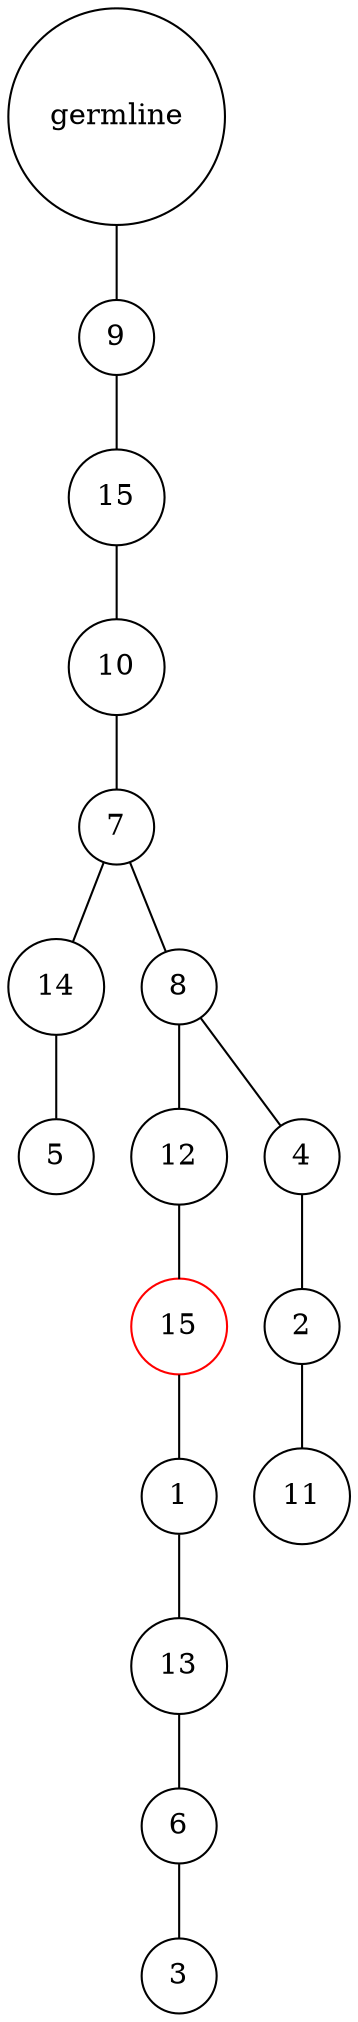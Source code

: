 graph {
	rankdir=UD;
	splines=line;
	node [shape=circle]
	"0x7f1c2bb052b0" [label="germline"];
	"0x7f1c2bb052e0" [label="9"];
	"0x7f1c2bb052b0" -- "0x7f1c2bb052e0" ;
	"0x7f1c2bb05310" [label="15"];
	"0x7f1c2bb052e0" -- "0x7f1c2bb05310" ;
	"0x7f1c2bb05340" [label="10"];
	"0x7f1c2bb05310" -- "0x7f1c2bb05340" ;
	"0x7f1c2bb05370" [label="7"];
	"0x7f1c2bb05340" -- "0x7f1c2bb05370" ;
	"0x7f1c2bb053a0" [label="14"];
	"0x7f1c2bb05370" -- "0x7f1c2bb053a0" ;
	"0x7f1c2bb053d0" [label="5"];
	"0x7f1c2bb053a0" -- "0x7f1c2bb053d0" ;
	"0x7f1c2bb05400" [label="8"];
	"0x7f1c2bb05370" -- "0x7f1c2bb05400" ;
	"0x7f1c2bb05430" [label="12"];
	"0x7f1c2bb05400" -- "0x7f1c2bb05430" ;
	"0x7f1c2bb05460" [label="15",color="red"];
	"0x7f1c2bb05430" -- "0x7f1c2bb05460" ;
	"0x7f1c2bb05490" [label="1"];
	"0x7f1c2bb05460" -- "0x7f1c2bb05490" ;
	"0x7f1c2bb054c0" [label="13"];
	"0x7f1c2bb05490" -- "0x7f1c2bb054c0" ;
	"0x7f1c2bb054f0" [label="6"];
	"0x7f1c2bb054c0" -- "0x7f1c2bb054f0" ;
	"0x7f1c2bb05520" [label="3"];
	"0x7f1c2bb054f0" -- "0x7f1c2bb05520" ;
	"0x7f1c2bb05550" [label="4"];
	"0x7f1c2bb05400" -- "0x7f1c2bb05550" ;
	"0x7f1c2bb05580" [label="2"];
	"0x7f1c2bb05550" -- "0x7f1c2bb05580" ;
	"0x7f1c2bb055b0" [label="11"];
	"0x7f1c2bb05580" -- "0x7f1c2bb055b0" ;
}

